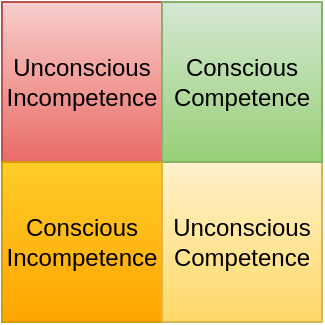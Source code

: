 <mxfile version="11.1.4" type="github"><diagram id="4FJwl73x3csC2zNTjOuF" name="Page-1"><mxGraphModel dx="935" dy="572" grid="1" gridSize="10" guides="1" tooltips="1" connect="1" arrows="1" fold="1" page="1" pageScale="1" pageWidth="827" pageHeight="1169" math="0" shadow="0"><root><mxCell id="0"/><mxCell id="1" parent="0"/><mxCell id="a3HHG6er00fXtxWn7HTL-1" value="Unconscious&lt;br&gt;Incompetence" style="whiteSpace=wrap;html=1;aspect=fixed;gradientColor=#ea6b66;fillColor=#f8cecc;strokeColor=#b85450;" vertex="1" parent="1"><mxGeometry x="200" y="100" width="80" height="80" as="geometry"/></mxCell><mxCell id="a3HHG6er00fXtxWn7HTL-2" value="Conscious&lt;br&gt;Incompetence" style="whiteSpace=wrap;html=1;aspect=fixed;gradientColor=#ffa500;fillColor=#ffcd28;strokeColor=#d79b00;" vertex="1" parent="1"><mxGeometry x="200" y="180" width="80" height="80" as="geometry"/></mxCell><mxCell id="a3HHG6er00fXtxWn7HTL-5" value="Unconscious&lt;br&gt;Competence" style="whiteSpace=wrap;html=1;aspect=fixed;gradientColor=#ffd966;fillColor=#fff2cc;strokeColor=#d6b656;" vertex="1" parent="1"><mxGeometry x="280" y="180" width="80" height="80" as="geometry"/></mxCell><mxCell id="a3HHG6er00fXtxWn7HTL-6" value="Conscious&lt;br&gt;Competence" style="whiteSpace=wrap;html=1;aspect=fixed;gradientColor=#97d077;fillColor=#d5e8d4;strokeColor=#82b366;" vertex="1" parent="1"><mxGeometry x="280" y="100" width="80" height="80" as="geometry"/></mxCell></root></mxGraphModel></diagram></mxfile>